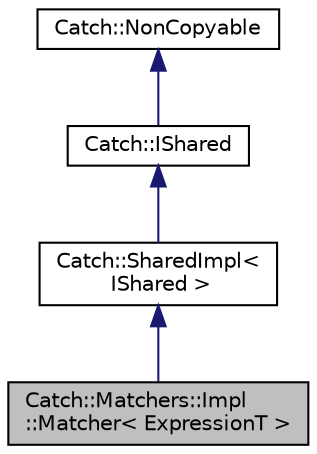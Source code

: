 digraph "Catch::Matchers::Impl::Matcher&lt; ExpressionT &gt;"
{
  edge [fontname="Helvetica",fontsize="10",labelfontname="Helvetica",labelfontsize="10"];
  node [fontname="Helvetica",fontsize="10",shape=record];
  Node1 [label="Catch::Matchers::Impl\l::Matcher\< ExpressionT \>",height=0.2,width=0.4,color="black", fillcolor="grey75", style="filled", fontcolor="black"];
  Node2 -> Node1 [dir="back",color="midnightblue",fontsize="10",style="solid"];
  Node2 [label="Catch::SharedImpl\<\l IShared \>",height=0.2,width=0.4,color="black", fillcolor="white", style="filled",URL="$d7/d91/structCatch_1_1SharedImpl.html"];
  Node3 -> Node2 [dir="back",color="midnightblue",fontsize="10",style="solid"];
  Node3 [label="Catch::IShared",height=0.2,width=0.4,color="black", fillcolor="white", style="filled",URL="$d1/dc1/structCatch_1_1IShared.html"];
  Node4 -> Node3 [dir="back",color="midnightblue",fontsize="10",style="solid"];
  Node4 [label="Catch::NonCopyable",height=0.2,width=0.4,color="black", fillcolor="white", style="filled",URL="$dc/d1c/classCatch_1_1NonCopyable.html"];
}
